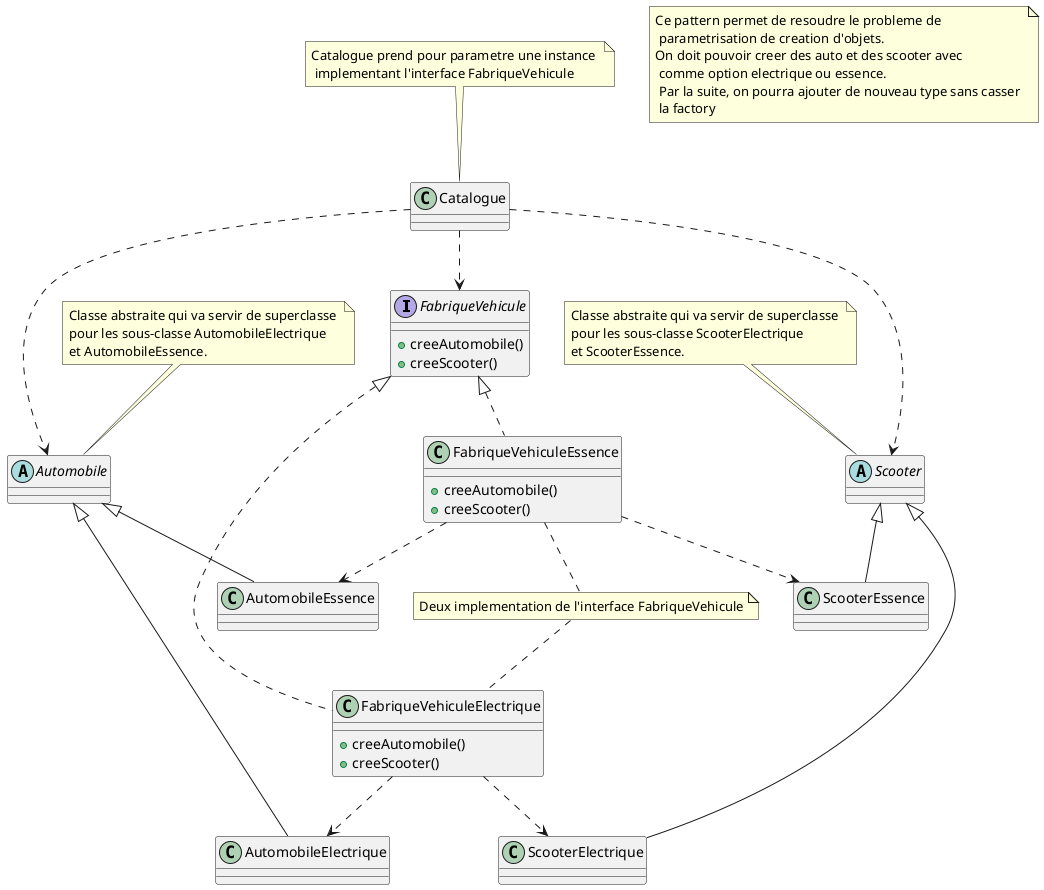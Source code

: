 @startuml
interface FabriqueVehicule
class FabriqueVehiculeElectrique
class ScooterElectrique
class AutomobileElectrique
class FabriqueVehiculeEssence
class AutomobileEssence
class ScooterEssence
class Catalogue
abstract class Scooter
abstract class Automobile

FabriqueVehicule : +creeAutomobile()
FabriqueVehicule : +creeScooter()

FabriqueVehiculeElectrique : +creeAutomobile()
FabriqueVehiculeElectrique : +creeScooter()

FabriqueVehiculeEssence : +creeAutomobile()
FabriqueVehiculeEssence : +creeScooter()

FabriqueVehiculeElectrique ..> ScooterElectrique
FabriqueVehiculeElectrique ..> AutomobileElectrique

FabriqueVehiculeEssence ..> ScooterEssence
FabriqueVehiculeEssence ..> AutomobileEssence

note top of Scooter : Classe abstraite qui va servir de superclasse \npour les sous-classe ScooterElectrique \net ScooterEssence.
Scooter  <|-- ScooterElectrique
Scooter <|--  ScooterEssence

note top of Automobile : Classe abstraite qui va servir de superclasse \npour les sous-classe AutomobileElectrique \net AutomobileEssence.
Automobile  <|-- AutomobileElectrique
Automobile <|--  AutomobileEssence

note top of Catalogue : Catalogue prend pour parametre une instance \n implementant l'interface FabriqueVehicule
Catalogue ..> FabriqueVehicule
Catalogue ..> Scooter
Catalogue ..> Automobile

FabriqueVehicule <|.. FabriqueVehiculeEssence
FabriqueVehicule <|..  FabriqueVehiculeElectrique

note "Ce pattern permet de resoudre le probleme de\n parametrisation de creation d'objets.\nOn doit pouvoir creer des auto et des scooter avec\n comme option electrique ou essence.\n Par la suite, on pourra ajouter de nouveau type sans casser \n la factory" as N1
note "Deux implementation de l'interface FabriqueVehicule" as N2
FabriqueVehiculeEssence .. N2
N2 .. FabriqueVehiculeElectrique

@enduml

